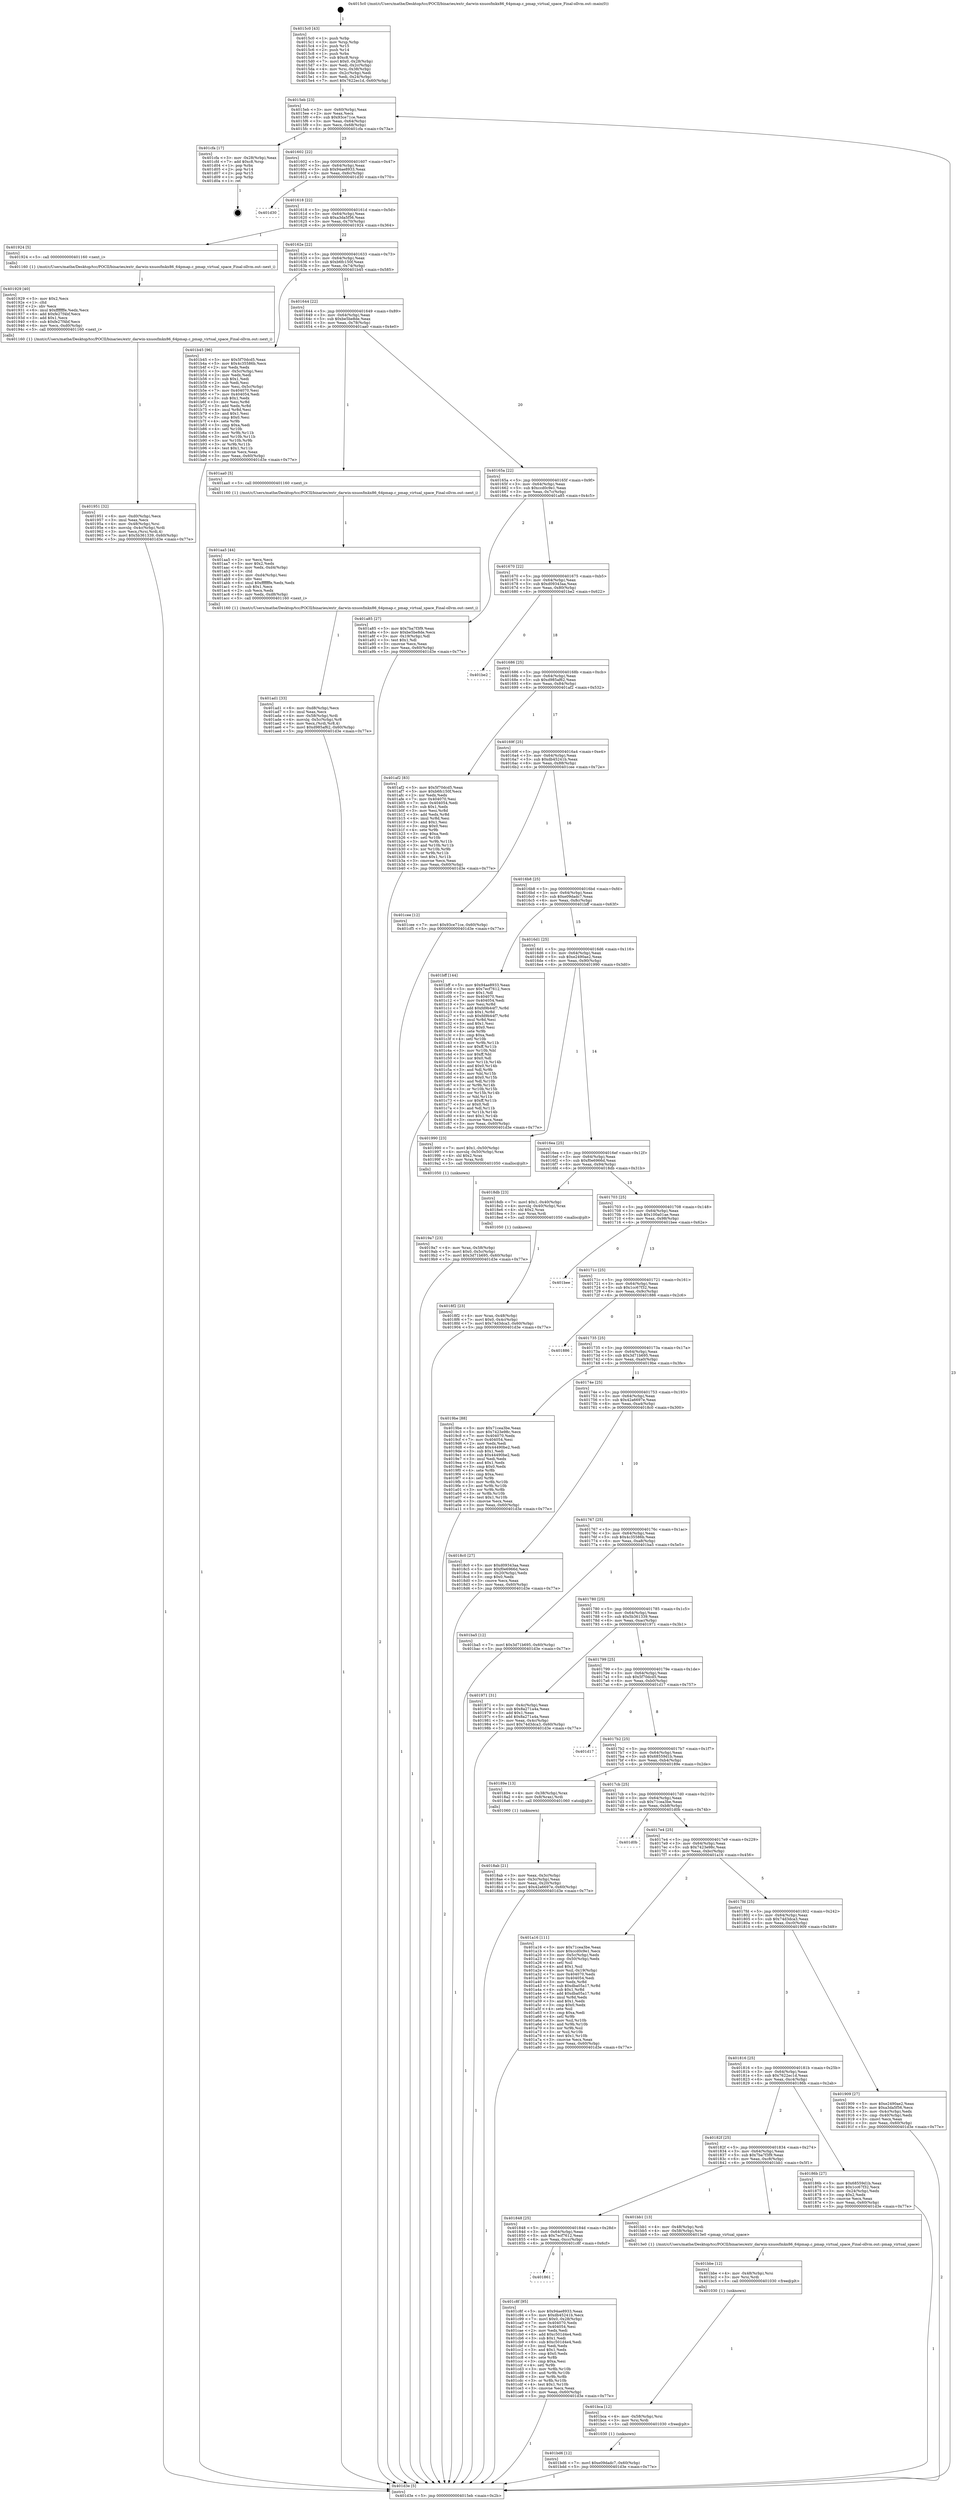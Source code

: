 digraph "0x4015c0" {
  label = "0x4015c0 (/mnt/c/Users/mathe/Desktop/tcc/POCII/binaries/extr_darwin-xnuosfmkx86_64pmap.c_pmap_virtual_space_Final-ollvm.out::main(0))"
  labelloc = "t"
  node[shape=record]

  Entry [label="",width=0.3,height=0.3,shape=circle,fillcolor=black,style=filled]
  "0x4015eb" [label="{
     0x4015eb [23]\l
     | [instrs]\l
     &nbsp;&nbsp;0x4015eb \<+3\>: mov -0x60(%rbp),%eax\l
     &nbsp;&nbsp;0x4015ee \<+2\>: mov %eax,%ecx\l
     &nbsp;&nbsp;0x4015f0 \<+6\>: sub $0x93ce71ce,%ecx\l
     &nbsp;&nbsp;0x4015f6 \<+3\>: mov %eax,-0x64(%rbp)\l
     &nbsp;&nbsp;0x4015f9 \<+3\>: mov %ecx,-0x68(%rbp)\l
     &nbsp;&nbsp;0x4015fc \<+6\>: je 0000000000401cfa \<main+0x73a\>\l
  }"]
  "0x401cfa" [label="{
     0x401cfa [17]\l
     | [instrs]\l
     &nbsp;&nbsp;0x401cfa \<+3\>: mov -0x28(%rbp),%eax\l
     &nbsp;&nbsp;0x401cfd \<+7\>: add $0xc8,%rsp\l
     &nbsp;&nbsp;0x401d04 \<+1\>: pop %rbx\l
     &nbsp;&nbsp;0x401d05 \<+2\>: pop %r14\l
     &nbsp;&nbsp;0x401d07 \<+2\>: pop %r15\l
     &nbsp;&nbsp;0x401d09 \<+1\>: pop %rbp\l
     &nbsp;&nbsp;0x401d0a \<+1\>: ret\l
  }"]
  "0x401602" [label="{
     0x401602 [22]\l
     | [instrs]\l
     &nbsp;&nbsp;0x401602 \<+5\>: jmp 0000000000401607 \<main+0x47\>\l
     &nbsp;&nbsp;0x401607 \<+3\>: mov -0x64(%rbp),%eax\l
     &nbsp;&nbsp;0x40160a \<+5\>: sub $0x94ae8933,%eax\l
     &nbsp;&nbsp;0x40160f \<+3\>: mov %eax,-0x6c(%rbp)\l
     &nbsp;&nbsp;0x401612 \<+6\>: je 0000000000401d30 \<main+0x770\>\l
  }"]
  Exit [label="",width=0.3,height=0.3,shape=circle,fillcolor=black,style=filled,peripheries=2]
  "0x401d30" [label="{
     0x401d30\l
  }", style=dashed]
  "0x401618" [label="{
     0x401618 [22]\l
     | [instrs]\l
     &nbsp;&nbsp;0x401618 \<+5\>: jmp 000000000040161d \<main+0x5d\>\l
     &nbsp;&nbsp;0x40161d \<+3\>: mov -0x64(%rbp),%eax\l
     &nbsp;&nbsp;0x401620 \<+5\>: sub $0xa3da5f56,%eax\l
     &nbsp;&nbsp;0x401625 \<+3\>: mov %eax,-0x70(%rbp)\l
     &nbsp;&nbsp;0x401628 \<+6\>: je 0000000000401924 \<main+0x364\>\l
  }"]
  "0x401861" [label="{
     0x401861\l
  }", style=dashed]
  "0x401924" [label="{
     0x401924 [5]\l
     | [instrs]\l
     &nbsp;&nbsp;0x401924 \<+5\>: call 0000000000401160 \<next_i\>\l
     | [calls]\l
     &nbsp;&nbsp;0x401160 \{1\} (/mnt/c/Users/mathe/Desktop/tcc/POCII/binaries/extr_darwin-xnuosfmkx86_64pmap.c_pmap_virtual_space_Final-ollvm.out::next_i)\l
  }"]
  "0x40162e" [label="{
     0x40162e [22]\l
     | [instrs]\l
     &nbsp;&nbsp;0x40162e \<+5\>: jmp 0000000000401633 \<main+0x73\>\l
     &nbsp;&nbsp;0x401633 \<+3\>: mov -0x64(%rbp),%eax\l
     &nbsp;&nbsp;0x401636 \<+5\>: sub $0xb6fc150f,%eax\l
     &nbsp;&nbsp;0x40163b \<+3\>: mov %eax,-0x74(%rbp)\l
     &nbsp;&nbsp;0x40163e \<+6\>: je 0000000000401b45 \<main+0x585\>\l
  }"]
  "0x401c8f" [label="{
     0x401c8f [95]\l
     | [instrs]\l
     &nbsp;&nbsp;0x401c8f \<+5\>: mov $0x94ae8933,%eax\l
     &nbsp;&nbsp;0x401c94 \<+5\>: mov $0xdb45241b,%ecx\l
     &nbsp;&nbsp;0x401c99 \<+7\>: movl $0x0,-0x28(%rbp)\l
     &nbsp;&nbsp;0x401ca0 \<+7\>: mov 0x404070,%edx\l
     &nbsp;&nbsp;0x401ca7 \<+7\>: mov 0x404054,%esi\l
     &nbsp;&nbsp;0x401cae \<+2\>: mov %edx,%edi\l
     &nbsp;&nbsp;0x401cb0 \<+6\>: add $0xc501d4e4,%edi\l
     &nbsp;&nbsp;0x401cb6 \<+3\>: sub $0x1,%edi\l
     &nbsp;&nbsp;0x401cb9 \<+6\>: sub $0xc501d4e4,%edi\l
     &nbsp;&nbsp;0x401cbf \<+3\>: imul %edi,%edx\l
     &nbsp;&nbsp;0x401cc2 \<+3\>: and $0x1,%edx\l
     &nbsp;&nbsp;0x401cc5 \<+3\>: cmp $0x0,%edx\l
     &nbsp;&nbsp;0x401cc8 \<+4\>: sete %r8b\l
     &nbsp;&nbsp;0x401ccc \<+3\>: cmp $0xa,%esi\l
     &nbsp;&nbsp;0x401ccf \<+4\>: setl %r9b\l
     &nbsp;&nbsp;0x401cd3 \<+3\>: mov %r8b,%r10b\l
     &nbsp;&nbsp;0x401cd6 \<+3\>: and %r9b,%r10b\l
     &nbsp;&nbsp;0x401cd9 \<+3\>: xor %r9b,%r8b\l
     &nbsp;&nbsp;0x401cdc \<+3\>: or %r8b,%r10b\l
     &nbsp;&nbsp;0x401cdf \<+4\>: test $0x1,%r10b\l
     &nbsp;&nbsp;0x401ce3 \<+3\>: cmovne %ecx,%eax\l
     &nbsp;&nbsp;0x401ce6 \<+3\>: mov %eax,-0x60(%rbp)\l
     &nbsp;&nbsp;0x401ce9 \<+5\>: jmp 0000000000401d3e \<main+0x77e\>\l
  }"]
  "0x401b45" [label="{
     0x401b45 [96]\l
     | [instrs]\l
     &nbsp;&nbsp;0x401b45 \<+5\>: mov $0x5f70dcd5,%eax\l
     &nbsp;&nbsp;0x401b4a \<+5\>: mov $0x4c35586b,%ecx\l
     &nbsp;&nbsp;0x401b4f \<+2\>: xor %edx,%edx\l
     &nbsp;&nbsp;0x401b51 \<+3\>: mov -0x5c(%rbp),%esi\l
     &nbsp;&nbsp;0x401b54 \<+2\>: mov %edx,%edi\l
     &nbsp;&nbsp;0x401b56 \<+3\>: sub $0x1,%edi\l
     &nbsp;&nbsp;0x401b59 \<+2\>: sub %edi,%esi\l
     &nbsp;&nbsp;0x401b5b \<+3\>: mov %esi,-0x5c(%rbp)\l
     &nbsp;&nbsp;0x401b5e \<+7\>: mov 0x404070,%esi\l
     &nbsp;&nbsp;0x401b65 \<+7\>: mov 0x404054,%edi\l
     &nbsp;&nbsp;0x401b6c \<+3\>: sub $0x1,%edx\l
     &nbsp;&nbsp;0x401b6f \<+3\>: mov %esi,%r8d\l
     &nbsp;&nbsp;0x401b72 \<+3\>: add %edx,%r8d\l
     &nbsp;&nbsp;0x401b75 \<+4\>: imul %r8d,%esi\l
     &nbsp;&nbsp;0x401b79 \<+3\>: and $0x1,%esi\l
     &nbsp;&nbsp;0x401b7c \<+3\>: cmp $0x0,%esi\l
     &nbsp;&nbsp;0x401b7f \<+4\>: sete %r9b\l
     &nbsp;&nbsp;0x401b83 \<+3\>: cmp $0xa,%edi\l
     &nbsp;&nbsp;0x401b86 \<+4\>: setl %r10b\l
     &nbsp;&nbsp;0x401b8a \<+3\>: mov %r9b,%r11b\l
     &nbsp;&nbsp;0x401b8d \<+3\>: and %r10b,%r11b\l
     &nbsp;&nbsp;0x401b90 \<+3\>: xor %r10b,%r9b\l
     &nbsp;&nbsp;0x401b93 \<+3\>: or %r9b,%r11b\l
     &nbsp;&nbsp;0x401b96 \<+4\>: test $0x1,%r11b\l
     &nbsp;&nbsp;0x401b9a \<+3\>: cmovne %ecx,%eax\l
     &nbsp;&nbsp;0x401b9d \<+3\>: mov %eax,-0x60(%rbp)\l
     &nbsp;&nbsp;0x401ba0 \<+5\>: jmp 0000000000401d3e \<main+0x77e\>\l
  }"]
  "0x401644" [label="{
     0x401644 [22]\l
     | [instrs]\l
     &nbsp;&nbsp;0x401644 \<+5\>: jmp 0000000000401649 \<main+0x89\>\l
     &nbsp;&nbsp;0x401649 \<+3\>: mov -0x64(%rbp),%eax\l
     &nbsp;&nbsp;0x40164c \<+5\>: sub $0xbe5be8de,%eax\l
     &nbsp;&nbsp;0x401651 \<+3\>: mov %eax,-0x78(%rbp)\l
     &nbsp;&nbsp;0x401654 \<+6\>: je 0000000000401aa0 \<main+0x4e0\>\l
  }"]
  "0x401bd6" [label="{
     0x401bd6 [12]\l
     | [instrs]\l
     &nbsp;&nbsp;0x401bd6 \<+7\>: movl $0xe09dadc7,-0x60(%rbp)\l
     &nbsp;&nbsp;0x401bdd \<+5\>: jmp 0000000000401d3e \<main+0x77e\>\l
  }"]
  "0x401aa0" [label="{
     0x401aa0 [5]\l
     | [instrs]\l
     &nbsp;&nbsp;0x401aa0 \<+5\>: call 0000000000401160 \<next_i\>\l
     | [calls]\l
     &nbsp;&nbsp;0x401160 \{1\} (/mnt/c/Users/mathe/Desktop/tcc/POCII/binaries/extr_darwin-xnuosfmkx86_64pmap.c_pmap_virtual_space_Final-ollvm.out::next_i)\l
  }"]
  "0x40165a" [label="{
     0x40165a [22]\l
     | [instrs]\l
     &nbsp;&nbsp;0x40165a \<+5\>: jmp 000000000040165f \<main+0x9f\>\l
     &nbsp;&nbsp;0x40165f \<+3\>: mov -0x64(%rbp),%eax\l
     &nbsp;&nbsp;0x401662 \<+5\>: sub $0xccd0c9e1,%eax\l
     &nbsp;&nbsp;0x401667 \<+3\>: mov %eax,-0x7c(%rbp)\l
     &nbsp;&nbsp;0x40166a \<+6\>: je 0000000000401a85 \<main+0x4c5\>\l
  }"]
  "0x401bca" [label="{
     0x401bca [12]\l
     | [instrs]\l
     &nbsp;&nbsp;0x401bca \<+4\>: mov -0x58(%rbp),%rsi\l
     &nbsp;&nbsp;0x401bce \<+3\>: mov %rsi,%rdi\l
     &nbsp;&nbsp;0x401bd1 \<+5\>: call 0000000000401030 \<free@plt\>\l
     | [calls]\l
     &nbsp;&nbsp;0x401030 \{1\} (unknown)\l
  }"]
  "0x401a85" [label="{
     0x401a85 [27]\l
     | [instrs]\l
     &nbsp;&nbsp;0x401a85 \<+5\>: mov $0x7ba7f3f9,%eax\l
     &nbsp;&nbsp;0x401a8a \<+5\>: mov $0xbe5be8de,%ecx\l
     &nbsp;&nbsp;0x401a8f \<+3\>: mov -0x19(%rbp),%dl\l
     &nbsp;&nbsp;0x401a92 \<+3\>: test $0x1,%dl\l
     &nbsp;&nbsp;0x401a95 \<+3\>: cmovne %ecx,%eax\l
     &nbsp;&nbsp;0x401a98 \<+3\>: mov %eax,-0x60(%rbp)\l
     &nbsp;&nbsp;0x401a9b \<+5\>: jmp 0000000000401d3e \<main+0x77e\>\l
  }"]
  "0x401670" [label="{
     0x401670 [22]\l
     | [instrs]\l
     &nbsp;&nbsp;0x401670 \<+5\>: jmp 0000000000401675 \<main+0xb5\>\l
     &nbsp;&nbsp;0x401675 \<+3\>: mov -0x64(%rbp),%eax\l
     &nbsp;&nbsp;0x401678 \<+5\>: sub $0xd09343aa,%eax\l
     &nbsp;&nbsp;0x40167d \<+3\>: mov %eax,-0x80(%rbp)\l
     &nbsp;&nbsp;0x401680 \<+6\>: je 0000000000401be2 \<main+0x622\>\l
  }"]
  "0x401bbe" [label="{
     0x401bbe [12]\l
     | [instrs]\l
     &nbsp;&nbsp;0x401bbe \<+4\>: mov -0x48(%rbp),%rsi\l
     &nbsp;&nbsp;0x401bc2 \<+3\>: mov %rsi,%rdi\l
     &nbsp;&nbsp;0x401bc5 \<+5\>: call 0000000000401030 \<free@plt\>\l
     | [calls]\l
     &nbsp;&nbsp;0x401030 \{1\} (unknown)\l
  }"]
  "0x401be2" [label="{
     0x401be2\l
  }", style=dashed]
  "0x401686" [label="{
     0x401686 [25]\l
     | [instrs]\l
     &nbsp;&nbsp;0x401686 \<+5\>: jmp 000000000040168b \<main+0xcb\>\l
     &nbsp;&nbsp;0x40168b \<+3\>: mov -0x64(%rbp),%eax\l
     &nbsp;&nbsp;0x40168e \<+5\>: sub $0xd985af62,%eax\l
     &nbsp;&nbsp;0x401693 \<+6\>: mov %eax,-0x84(%rbp)\l
     &nbsp;&nbsp;0x401699 \<+6\>: je 0000000000401af2 \<main+0x532\>\l
  }"]
  "0x401848" [label="{
     0x401848 [25]\l
     | [instrs]\l
     &nbsp;&nbsp;0x401848 \<+5\>: jmp 000000000040184d \<main+0x28d\>\l
     &nbsp;&nbsp;0x40184d \<+3\>: mov -0x64(%rbp),%eax\l
     &nbsp;&nbsp;0x401850 \<+5\>: sub $0x7ecf7612,%eax\l
     &nbsp;&nbsp;0x401855 \<+6\>: mov %eax,-0xcc(%rbp)\l
     &nbsp;&nbsp;0x40185b \<+6\>: je 0000000000401c8f \<main+0x6cf\>\l
  }"]
  "0x401af2" [label="{
     0x401af2 [83]\l
     | [instrs]\l
     &nbsp;&nbsp;0x401af2 \<+5\>: mov $0x5f70dcd5,%eax\l
     &nbsp;&nbsp;0x401af7 \<+5\>: mov $0xb6fc150f,%ecx\l
     &nbsp;&nbsp;0x401afc \<+2\>: xor %edx,%edx\l
     &nbsp;&nbsp;0x401afe \<+7\>: mov 0x404070,%esi\l
     &nbsp;&nbsp;0x401b05 \<+7\>: mov 0x404054,%edi\l
     &nbsp;&nbsp;0x401b0c \<+3\>: sub $0x1,%edx\l
     &nbsp;&nbsp;0x401b0f \<+3\>: mov %esi,%r8d\l
     &nbsp;&nbsp;0x401b12 \<+3\>: add %edx,%r8d\l
     &nbsp;&nbsp;0x401b15 \<+4\>: imul %r8d,%esi\l
     &nbsp;&nbsp;0x401b19 \<+3\>: and $0x1,%esi\l
     &nbsp;&nbsp;0x401b1c \<+3\>: cmp $0x0,%esi\l
     &nbsp;&nbsp;0x401b1f \<+4\>: sete %r9b\l
     &nbsp;&nbsp;0x401b23 \<+3\>: cmp $0xa,%edi\l
     &nbsp;&nbsp;0x401b26 \<+4\>: setl %r10b\l
     &nbsp;&nbsp;0x401b2a \<+3\>: mov %r9b,%r11b\l
     &nbsp;&nbsp;0x401b2d \<+3\>: and %r10b,%r11b\l
     &nbsp;&nbsp;0x401b30 \<+3\>: xor %r10b,%r9b\l
     &nbsp;&nbsp;0x401b33 \<+3\>: or %r9b,%r11b\l
     &nbsp;&nbsp;0x401b36 \<+4\>: test $0x1,%r11b\l
     &nbsp;&nbsp;0x401b3a \<+3\>: cmovne %ecx,%eax\l
     &nbsp;&nbsp;0x401b3d \<+3\>: mov %eax,-0x60(%rbp)\l
     &nbsp;&nbsp;0x401b40 \<+5\>: jmp 0000000000401d3e \<main+0x77e\>\l
  }"]
  "0x40169f" [label="{
     0x40169f [25]\l
     | [instrs]\l
     &nbsp;&nbsp;0x40169f \<+5\>: jmp 00000000004016a4 \<main+0xe4\>\l
     &nbsp;&nbsp;0x4016a4 \<+3\>: mov -0x64(%rbp),%eax\l
     &nbsp;&nbsp;0x4016a7 \<+5\>: sub $0xdb45241b,%eax\l
     &nbsp;&nbsp;0x4016ac \<+6\>: mov %eax,-0x88(%rbp)\l
     &nbsp;&nbsp;0x4016b2 \<+6\>: je 0000000000401cee \<main+0x72e\>\l
  }"]
  "0x401bb1" [label="{
     0x401bb1 [13]\l
     | [instrs]\l
     &nbsp;&nbsp;0x401bb1 \<+4\>: mov -0x48(%rbp),%rdi\l
     &nbsp;&nbsp;0x401bb5 \<+4\>: mov -0x58(%rbp),%rsi\l
     &nbsp;&nbsp;0x401bb9 \<+5\>: call 00000000004013e0 \<pmap_virtual_space\>\l
     | [calls]\l
     &nbsp;&nbsp;0x4013e0 \{1\} (/mnt/c/Users/mathe/Desktop/tcc/POCII/binaries/extr_darwin-xnuosfmkx86_64pmap.c_pmap_virtual_space_Final-ollvm.out::pmap_virtual_space)\l
  }"]
  "0x401cee" [label="{
     0x401cee [12]\l
     | [instrs]\l
     &nbsp;&nbsp;0x401cee \<+7\>: movl $0x93ce71ce,-0x60(%rbp)\l
     &nbsp;&nbsp;0x401cf5 \<+5\>: jmp 0000000000401d3e \<main+0x77e\>\l
  }"]
  "0x4016b8" [label="{
     0x4016b8 [25]\l
     | [instrs]\l
     &nbsp;&nbsp;0x4016b8 \<+5\>: jmp 00000000004016bd \<main+0xfd\>\l
     &nbsp;&nbsp;0x4016bd \<+3\>: mov -0x64(%rbp),%eax\l
     &nbsp;&nbsp;0x4016c0 \<+5\>: sub $0xe09dadc7,%eax\l
     &nbsp;&nbsp;0x4016c5 \<+6\>: mov %eax,-0x8c(%rbp)\l
     &nbsp;&nbsp;0x4016cb \<+6\>: je 0000000000401bff \<main+0x63f\>\l
  }"]
  "0x401ad1" [label="{
     0x401ad1 [33]\l
     | [instrs]\l
     &nbsp;&nbsp;0x401ad1 \<+6\>: mov -0xd8(%rbp),%ecx\l
     &nbsp;&nbsp;0x401ad7 \<+3\>: imul %eax,%ecx\l
     &nbsp;&nbsp;0x401ada \<+4\>: mov -0x58(%rbp),%rdi\l
     &nbsp;&nbsp;0x401ade \<+4\>: movslq -0x5c(%rbp),%r8\l
     &nbsp;&nbsp;0x401ae2 \<+4\>: mov %ecx,(%rdi,%r8,4)\l
     &nbsp;&nbsp;0x401ae6 \<+7\>: movl $0xd985af62,-0x60(%rbp)\l
     &nbsp;&nbsp;0x401aed \<+5\>: jmp 0000000000401d3e \<main+0x77e\>\l
  }"]
  "0x401bff" [label="{
     0x401bff [144]\l
     | [instrs]\l
     &nbsp;&nbsp;0x401bff \<+5\>: mov $0x94ae8933,%eax\l
     &nbsp;&nbsp;0x401c04 \<+5\>: mov $0x7ecf7612,%ecx\l
     &nbsp;&nbsp;0x401c09 \<+2\>: mov $0x1,%dl\l
     &nbsp;&nbsp;0x401c0b \<+7\>: mov 0x404070,%esi\l
     &nbsp;&nbsp;0x401c12 \<+7\>: mov 0x404054,%edi\l
     &nbsp;&nbsp;0x401c19 \<+3\>: mov %esi,%r8d\l
     &nbsp;&nbsp;0x401c1c \<+7\>: add $0xfd9b44f7,%r8d\l
     &nbsp;&nbsp;0x401c23 \<+4\>: sub $0x1,%r8d\l
     &nbsp;&nbsp;0x401c27 \<+7\>: sub $0xfd9b44f7,%r8d\l
     &nbsp;&nbsp;0x401c2e \<+4\>: imul %r8d,%esi\l
     &nbsp;&nbsp;0x401c32 \<+3\>: and $0x1,%esi\l
     &nbsp;&nbsp;0x401c35 \<+3\>: cmp $0x0,%esi\l
     &nbsp;&nbsp;0x401c38 \<+4\>: sete %r9b\l
     &nbsp;&nbsp;0x401c3c \<+3\>: cmp $0xa,%edi\l
     &nbsp;&nbsp;0x401c3f \<+4\>: setl %r10b\l
     &nbsp;&nbsp;0x401c43 \<+3\>: mov %r9b,%r11b\l
     &nbsp;&nbsp;0x401c46 \<+4\>: xor $0xff,%r11b\l
     &nbsp;&nbsp;0x401c4a \<+3\>: mov %r10b,%bl\l
     &nbsp;&nbsp;0x401c4d \<+3\>: xor $0xff,%bl\l
     &nbsp;&nbsp;0x401c50 \<+3\>: xor $0x0,%dl\l
     &nbsp;&nbsp;0x401c53 \<+3\>: mov %r11b,%r14b\l
     &nbsp;&nbsp;0x401c56 \<+4\>: and $0x0,%r14b\l
     &nbsp;&nbsp;0x401c5a \<+3\>: and %dl,%r9b\l
     &nbsp;&nbsp;0x401c5d \<+3\>: mov %bl,%r15b\l
     &nbsp;&nbsp;0x401c60 \<+4\>: and $0x0,%r15b\l
     &nbsp;&nbsp;0x401c64 \<+3\>: and %dl,%r10b\l
     &nbsp;&nbsp;0x401c67 \<+3\>: or %r9b,%r14b\l
     &nbsp;&nbsp;0x401c6a \<+3\>: or %r10b,%r15b\l
     &nbsp;&nbsp;0x401c6d \<+3\>: xor %r15b,%r14b\l
     &nbsp;&nbsp;0x401c70 \<+3\>: or %bl,%r11b\l
     &nbsp;&nbsp;0x401c73 \<+4\>: xor $0xff,%r11b\l
     &nbsp;&nbsp;0x401c77 \<+3\>: or $0x0,%dl\l
     &nbsp;&nbsp;0x401c7a \<+3\>: and %dl,%r11b\l
     &nbsp;&nbsp;0x401c7d \<+3\>: or %r11b,%r14b\l
     &nbsp;&nbsp;0x401c80 \<+4\>: test $0x1,%r14b\l
     &nbsp;&nbsp;0x401c84 \<+3\>: cmovne %ecx,%eax\l
     &nbsp;&nbsp;0x401c87 \<+3\>: mov %eax,-0x60(%rbp)\l
     &nbsp;&nbsp;0x401c8a \<+5\>: jmp 0000000000401d3e \<main+0x77e\>\l
  }"]
  "0x4016d1" [label="{
     0x4016d1 [25]\l
     | [instrs]\l
     &nbsp;&nbsp;0x4016d1 \<+5\>: jmp 00000000004016d6 \<main+0x116\>\l
     &nbsp;&nbsp;0x4016d6 \<+3\>: mov -0x64(%rbp),%eax\l
     &nbsp;&nbsp;0x4016d9 \<+5\>: sub $0xe2490ae2,%eax\l
     &nbsp;&nbsp;0x4016de \<+6\>: mov %eax,-0x90(%rbp)\l
     &nbsp;&nbsp;0x4016e4 \<+6\>: je 0000000000401990 \<main+0x3d0\>\l
  }"]
  "0x401aa5" [label="{
     0x401aa5 [44]\l
     | [instrs]\l
     &nbsp;&nbsp;0x401aa5 \<+2\>: xor %ecx,%ecx\l
     &nbsp;&nbsp;0x401aa7 \<+5\>: mov $0x2,%edx\l
     &nbsp;&nbsp;0x401aac \<+6\>: mov %edx,-0xd4(%rbp)\l
     &nbsp;&nbsp;0x401ab2 \<+1\>: cltd\l
     &nbsp;&nbsp;0x401ab3 \<+6\>: mov -0xd4(%rbp),%esi\l
     &nbsp;&nbsp;0x401ab9 \<+2\>: idiv %esi\l
     &nbsp;&nbsp;0x401abb \<+6\>: imul $0xfffffffe,%edx,%edx\l
     &nbsp;&nbsp;0x401ac1 \<+3\>: sub $0x1,%ecx\l
     &nbsp;&nbsp;0x401ac4 \<+2\>: sub %ecx,%edx\l
     &nbsp;&nbsp;0x401ac6 \<+6\>: mov %edx,-0xd8(%rbp)\l
     &nbsp;&nbsp;0x401acc \<+5\>: call 0000000000401160 \<next_i\>\l
     | [calls]\l
     &nbsp;&nbsp;0x401160 \{1\} (/mnt/c/Users/mathe/Desktop/tcc/POCII/binaries/extr_darwin-xnuosfmkx86_64pmap.c_pmap_virtual_space_Final-ollvm.out::next_i)\l
  }"]
  "0x401990" [label="{
     0x401990 [23]\l
     | [instrs]\l
     &nbsp;&nbsp;0x401990 \<+7\>: movl $0x1,-0x50(%rbp)\l
     &nbsp;&nbsp;0x401997 \<+4\>: movslq -0x50(%rbp),%rax\l
     &nbsp;&nbsp;0x40199b \<+4\>: shl $0x2,%rax\l
     &nbsp;&nbsp;0x40199f \<+3\>: mov %rax,%rdi\l
     &nbsp;&nbsp;0x4019a2 \<+5\>: call 0000000000401050 \<malloc@plt\>\l
     | [calls]\l
     &nbsp;&nbsp;0x401050 \{1\} (unknown)\l
  }"]
  "0x4016ea" [label="{
     0x4016ea [25]\l
     | [instrs]\l
     &nbsp;&nbsp;0x4016ea \<+5\>: jmp 00000000004016ef \<main+0x12f\>\l
     &nbsp;&nbsp;0x4016ef \<+3\>: mov -0x64(%rbp),%eax\l
     &nbsp;&nbsp;0x4016f2 \<+5\>: sub $0xf0e6966d,%eax\l
     &nbsp;&nbsp;0x4016f7 \<+6\>: mov %eax,-0x94(%rbp)\l
     &nbsp;&nbsp;0x4016fd \<+6\>: je 00000000004018db \<main+0x31b\>\l
  }"]
  "0x4019a7" [label="{
     0x4019a7 [23]\l
     | [instrs]\l
     &nbsp;&nbsp;0x4019a7 \<+4\>: mov %rax,-0x58(%rbp)\l
     &nbsp;&nbsp;0x4019ab \<+7\>: movl $0x0,-0x5c(%rbp)\l
     &nbsp;&nbsp;0x4019b2 \<+7\>: movl $0x3d71b695,-0x60(%rbp)\l
     &nbsp;&nbsp;0x4019b9 \<+5\>: jmp 0000000000401d3e \<main+0x77e\>\l
  }"]
  "0x4018db" [label="{
     0x4018db [23]\l
     | [instrs]\l
     &nbsp;&nbsp;0x4018db \<+7\>: movl $0x1,-0x40(%rbp)\l
     &nbsp;&nbsp;0x4018e2 \<+4\>: movslq -0x40(%rbp),%rax\l
     &nbsp;&nbsp;0x4018e6 \<+4\>: shl $0x2,%rax\l
     &nbsp;&nbsp;0x4018ea \<+3\>: mov %rax,%rdi\l
     &nbsp;&nbsp;0x4018ed \<+5\>: call 0000000000401050 \<malloc@plt\>\l
     | [calls]\l
     &nbsp;&nbsp;0x401050 \{1\} (unknown)\l
  }"]
  "0x401703" [label="{
     0x401703 [25]\l
     | [instrs]\l
     &nbsp;&nbsp;0x401703 \<+5\>: jmp 0000000000401708 \<main+0x148\>\l
     &nbsp;&nbsp;0x401708 \<+3\>: mov -0x64(%rbp),%eax\l
     &nbsp;&nbsp;0x40170b \<+5\>: sub $0x100a01ae,%eax\l
     &nbsp;&nbsp;0x401710 \<+6\>: mov %eax,-0x98(%rbp)\l
     &nbsp;&nbsp;0x401716 \<+6\>: je 0000000000401bee \<main+0x62e\>\l
  }"]
  "0x401951" [label="{
     0x401951 [32]\l
     | [instrs]\l
     &nbsp;&nbsp;0x401951 \<+6\>: mov -0xd0(%rbp),%ecx\l
     &nbsp;&nbsp;0x401957 \<+3\>: imul %eax,%ecx\l
     &nbsp;&nbsp;0x40195a \<+4\>: mov -0x48(%rbp),%rsi\l
     &nbsp;&nbsp;0x40195e \<+4\>: movslq -0x4c(%rbp),%rdi\l
     &nbsp;&nbsp;0x401962 \<+3\>: mov %ecx,(%rsi,%rdi,4)\l
     &nbsp;&nbsp;0x401965 \<+7\>: movl $0x5b361339,-0x60(%rbp)\l
     &nbsp;&nbsp;0x40196c \<+5\>: jmp 0000000000401d3e \<main+0x77e\>\l
  }"]
  "0x401bee" [label="{
     0x401bee\l
  }", style=dashed]
  "0x40171c" [label="{
     0x40171c [25]\l
     | [instrs]\l
     &nbsp;&nbsp;0x40171c \<+5\>: jmp 0000000000401721 \<main+0x161\>\l
     &nbsp;&nbsp;0x401721 \<+3\>: mov -0x64(%rbp),%eax\l
     &nbsp;&nbsp;0x401724 \<+5\>: sub $0x1cc67f32,%eax\l
     &nbsp;&nbsp;0x401729 \<+6\>: mov %eax,-0x9c(%rbp)\l
     &nbsp;&nbsp;0x40172f \<+6\>: je 0000000000401886 \<main+0x2c6\>\l
  }"]
  "0x401929" [label="{
     0x401929 [40]\l
     | [instrs]\l
     &nbsp;&nbsp;0x401929 \<+5\>: mov $0x2,%ecx\l
     &nbsp;&nbsp;0x40192e \<+1\>: cltd\l
     &nbsp;&nbsp;0x40192f \<+2\>: idiv %ecx\l
     &nbsp;&nbsp;0x401931 \<+6\>: imul $0xfffffffe,%edx,%ecx\l
     &nbsp;&nbsp;0x401937 \<+6\>: add $0xfe27f4bf,%ecx\l
     &nbsp;&nbsp;0x40193d \<+3\>: add $0x1,%ecx\l
     &nbsp;&nbsp;0x401940 \<+6\>: sub $0xfe27f4bf,%ecx\l
     &nbsp;&nbsp;0x401946 \<+6\>: mov %ecx,-0xd0(%rbp)\l
     &nbsp;&nbsp;0x40194c \<+5\>: call 0000000000401160 \<next_i\>\l
     | [calls]\l
     &nbsp;&nbsp;0x401160 \{1\} (/mnt/c/Users/mathe/Desktop/tcc/POCII/binaries/extr_darwin-xnuosfmkx86_64pmap.c_pmap_virtual_space_Final-ollvm.out::next_i)\l
  }"]
  "0x401886" [label="{
     0x401886\l
  }", style=dashed]
  "0x401735" [label="{
     0x401735 [25]\l
     | [instrs]\l
     &nbsp;&nbsp;0x401735 \<+5\>: jmp 000000000040173a \<main+0x17a\>\l
     &nbsp;&nbsp;0x40173a \<+3\>: mov -0x64(%rbp),%eax\l
     &nbsp;&nbsp;0x40173d \<+5\>: sub $0x3d71b695,%eax\l
     &nbsp;&nbsp;0x401742 \<+6\>: mov %eax,-0xa0(%rbp)\l
     &nbsp;&nbsp;0x401748 \<+6\>: je 00000000004019be \<main+0x3fe\>\l
  }"]
  "0x4018f2" [label="{
     0x4018f2 [23]\l
     | [instrs]\l
     &nbsp;&nbsp;0x4018f2 \<+4\>: mov %rax,-0x48(%rbp)\l
     &nbsp;&nbsp;0x4018f6 \<+7\>: movl $0x0,-0x4c(%rbp)\l
     &nbsp;&nbsp;0x4018fd \<+7\>: movl $0x74d3dca3,-0x60(%rbp)\l
     &nbsp;&nbsp;0x401904 \<+5\>: jmp 0000000000401d3e \<main+0x77e\>\l
  }"]
  "0x4019be" [label="{
     0x4019be [88]\l
     | [instrs]\l
     &nbsp;&nbsp;0x4019be \<+5\>: mov $0x71cea3be,%eax\l
     &nbsp;&nbsp;0x4019c3 \<+5\>: mov $0x7423e98c,%ecx\l
     &nbsp;&nbsp;0x4019c8 \<+7\>: mov 0x404070,%edx\l
     &nbsp;&nbsp;0x4019cf \<+7\>: mov 0x404054,%esi\l
     &nbsp;&nbsp;0x4019d6 \<+2\>: mov %edx,%edi\l
     &nbsp;&nbsp;0x4019d8 \<+6\>: add $0x44490be2,%edi\l
     &nbsp;&nbsp;0x4019de \<+3\>: sub $0x1,%edi\l
     &nbsp;&nbsp;0x4019e1 \<+6\>: sub $0x44490be2,%edi\l
     &nbsp;&nbsp;0x4019e7 \<+3\>: imul %edi,%edx\l
     &nbsp;&nbsp;0x4019ea \<+3\>: and $0x1,%edx\l
     &nbsp;&nbsp;0x4019ed \<+3\>: cmp $0x0,%edx\l
     &nbsp;&nbsp;0x4019f0 \<+4\>: sete %r8b\l
     &nbsp;&nbsp;0x4019f4 \<+3\>: cmp $0xa,%esi\l
     &nbsp;&nbsp;0x4019f7 \<+4\>: setl %r9b\l
     &nbsp;&nbsp;0x4019fb \<+3\>: mov %r8b,%r10b\l
     &nbsp;&nbsp;0x4019fe \<+3\>: and %r9b,%r10b\l
     &nbsp;&nbsp;0x401a01 \<+3\>: xor %r9b,%r8b\l
     &nbsp;&nbsp;0x401a04 \<+3\>: or %r8b,%r10b\l
     &nbsp;&nbsp;0x401a07 \<+4\>: test $0x1,%r10b\l
     &nbsp;&nbsp;0x401a0b \<+3\>: cmovne %ecx,%eax\l
     &nbsp;&nbsp;0x401a0e \<+3\>: mov %eax,-0x60(%rbp)\l
     &nbsp;&nbsp;0x401a11 \<+5\>: jmp 0000000000401d3e \<main+0x77e\>\l
  }"]
  "0x40174e" [label="{
     0x40174e [25]\l
     | [instrs]\l
     &nbsp;&nbsp;0x40174e \<+5\>: jmp 0000000000401753 \<main+0x193\>\l
     &nbsp;&nbsp;0x401753 \<+3\>: mov -0x64(%rbp),%eax\l
     &nbsp;&nbsp;0x401756 \<+5\>: sub $0x42a6697e,%eax\l
     &nbsp;&nbsp;0x40175b \<+6\>: mov %eax,-0xa4(%rbp)\l
     &nbsp;&nbsp;0x401761 \<+6\>: je 00000000004018c0 \<main+0x300\>\l
  }"]
  "0x4018ab" [label="{
     0x4018ab [21]\l
     | [instrs]\l
     &nbsp;&nbsp;0x4018ab \<+3\>: mov %eax,-0x3c(%rbp)\l
     &nbsp;&nbsp;0x4018ae \<+3\>: mov -0x3c(%rbp),%eax\l
     &nbsp;&nbsp;0x4018b1 \<+3\>: mov %eax,-0x20(%rbp)\l
     &nbsp;&nbsp;0x4018b4 \<+7\>: movl $0x42a6697e,-0x60(%rbp)\l
     &nbsp;&nbsp;0x4018bb \<+5\>: jmp 0000000000401d3e \<main+0x77e\>\l
  }"]
  "0x4018c0" [label="{
     0x4018c0 [27]\l
     | [instrs]\l
     &nbsp;&nbsp;0x4018c0 \<+5\>: mov $0xd09343aa,%eax\l
     &nbsp;&nbsp;0x4018c5 \<+5\>: mov $0xf0e6966d,%ecx\l
     &nbsp;&nbsp;0x4018ca \<+3\>: mov -0x20(%rbp),%edx\l
     &nbsp;&nbsp;0x4018cd \<+3\>: cmp $0x0,%edx\l
     &nbsp;&nbsp;0x4018d0 \<+3\>: cmove %ecx,%eax\l
     &nbsp;&nbsp;0x4018d3 \<+3\>: mov %eax,-0x60(%rbp)\l
     &nbsp;&nbsp;0x4018d6 \<+5\>: jmp 0000000000401d3e \<main+0x77e\>\l
  }"]
  "0x401767" [label="{
     0x401767 [25]\l
     | [instrs]\l
     &nbsp;&nbsp;0x401767 \<+5\>: jmp 000000000040176c \<main+0x1ac\>\l
     &nbsp;&nbsp;0x40176c \<+3\>: mov -0x64(%rbp),%eax\l
     &nbsp;&nbsp;0x40176f \<+5\>: sub $0x4c35586b,%eax\l
     &nbsp;&nbsp;0x401774 \<+6\>: mov %eax,-0xa8(%rbp)\l
     &nbsp;&nbsp;0x40177a \<+6\>: je 0000000000401ba5 \<main+0x5e5\>\l
  }"]
  "0x4015c0" [label="{
     0x4015c0 [43]\l
     | [instrs]\l
     &nbsp;&nbsp;0x4015c0 \<+1\>: push %rbp\l
     &nbsp;&nbsp;0x4015c1 \<+3\>: mov %rsp,%rbp\l
     &nbsp;&nbsp;0x4015c4 \<+2\>: push %r15\l
     &nbsp;&nbsp;0x4015c6 \<+2\>: push %r14\l
     &nbsp;&nbsp;0x4015c8 \<+1\>: push %rbx\l
     &nbsp;&nbsp;0x4015c9 \<+7\>: sub $0xc8,%rsp\l
     &nbsp;&nbsp;0x4015d0 \<+7\>: movl $0x0,-0x28(%rbp)\l
     &nbsp;&nbsp;0x4015d7 \<+3\>: mov %edi,-0x2c(%rbp)\l
     &nbsp;&nbsp;0x4015da \<+4\>: mov %rsi,-0x38(%rbp)\l
     &nbsp;&nbsp;0x4015de \<+3\>: mov -0x2c(%rbp),%edi\l
     &nbsp;&nbsp;0x4015e1 \<+3\>: mov %edi,-0x24(%rbp)\l
     &nbsp;&nbsp;0x4015e4 \<+7\>: movl $0x7622ec1d,-0x60(%rbp)\l
  }"]
  "0x401ba5" [label="{
     0x401ba5 [12]\l
     | [instrs]\l
     &nbsp;&nbsp;0x401ba5 \<+7\>: movl $0x3d71b695,-0x60(%rbp)\l
     &nbsp;&nbsp;0x401bac \<+5\>: jmp 0000000000401d3e \<main+0x77e\>\l
  }"]
  "0x401780" [label="{
     0x401780 [25]\l
     | [instrs]\l
     &nbsp;&nbsp;0x401780 \<+5\>: jmp 0000000000401785 \<main+0x1c5\>\l
     &nbsp;&nbsp;0x401785 \<+3\>: mov -0x64(%rbp),%eax\l
     &nbsp;&nbsp;0x401788 \<+5\>: sub $0x5b361339,%eax\l
     &nbsp;&nbsp;0x40178d \<+6\>: mov %eax,-0xac(%rbp)\l
     &nbsp;&nbsp;0x401793 \<+6\>: je 0000000000401971 \<main+0x3b1\>\l
  }"]
  "0x401d3e" [label="{
     0x401d3e [5]\l
     | [instrs]\l
     &nbsp;&nbsp;0x401d3e \<+5\>: jmp 00000000004015eb \<main+0x2b\>\l
  }"]
  "0x401971" [label="{
     0x401971 [31]\l
     | [instrs]\l
     &nbsp;&nbsp;0x401971 \<+3\>: mov -0x4c(%rbp),%eax\l
     &nbsp;&nbsp;0x401974 \<+5\>: sub $0x8a271a4a,%eax\l
     &nbsp;&nbsp;0x401979 \<+3\>: add $0x1,%eax\l
     &nbsp;&nbsp;0x40197c \<+5\>: add $0x8a271a4a,%eax\l
     &nbsp;&nbsp;0x401981 \<+3\>: mov %eax,-0x4c(%rbp)\l
     &nbsp;&nbsp;0x401984 \<+7\>: movl $0x74d3dca3,-0x60(%rbp)\l
     &nbsp;&nbsp;0x40198b \<+5\>: jmp 0000000000401d3e \<main+0x77e\>\l
  }"]
  "0x401799" [label="{
     0x401799 [25]\l
     | [instrs]\l
     &nbsp;&nbsp;0x401799 \<+5\>: jmp 000000000040179e \<main+0x1de\>\l
     &nbsp;&nbsp;0x40179e \<+3\>: mov -0x64(%rbp),%eax\l
     &nbsp;&nbsp;0x4017a1 \<+5\>: sub $0x5f70dcd5,%eax\l
     &nbsp;&nbsp;0x4017a6 \<+6\>: mov %eax,-0xb0(%rbp)\l
     &nbsp;&nbsp;0x4017ac \<+6\>: je 0000000000401d17 \<main+0x757\>\l
  }"]
  "0x40182f" [label="{
     0x40182f [25]\l
     | [instrs]\l
     &nbsp;&nbsp;0x40182f \<+5\>: jmp 0000000000401834 \<main+0x274\>\l
     &nbsp;&nbsp;0x401834 \<+3\>: mov -0x64(%rbp),%eax\l
     &nbsp;&nbsp;0x401837 \<+5\>: sub $0x7ba7f3f9,%eax\l
     &nbsp;&nbsp;0x40183c \<+6\>: mov %eax,-0xc8(%rbp)\l
     &nbsp;&nbsp;0x401842 \<+6\>: je 0000000000401bb1 \<main+0x5f1\>\l
  }"]
  "0x401d17" [label="{
     0x401d17\l
  }", style=dashed]
  "0x4017b2" [label="{
     0x4017b2 [25]\l
     | [instrs]\l
     &nbsp;&nbsp;0x4017b2 \<+5\>: jmp 00000000004017b7 \<main+0x1f7\>\l
     &nbsp;&nbsp;0x4017b7 \<+3\>: mov -0x64(%rbp),%eax\l
     &nbsp;&nbsp;0x4017ba \<+5\>: sub $0x68559d1b,%eax\l
     &nbsp;&nbsp;0x4017bf \<+6\>: mov %eax,-0xb4(%rbp)\l
     &nbsp;&nbsp;0x4017c5 \<+6\>: je 000000000040189e \<main+0x2de\>\l
  }"]
  "0x40186b" [label="{
     0x40186b [27]\l
     | [instrs]\l
     &nbsp;&nbsp;0x40186b \<+5\>: mov $0x68559d1b,%eax\l
     &nbsp;&nbsp;0x401870 \<+5\>: mov $0x1cc67f32,%ecx\l
     &nbsp;&nbsp;0x401875 \<+3\>: mov -0x24(%rbp),%edx\l
     &nbsp;&nbsp;0x401878 \<+3\>: cmp $0x2,%edx\l
     &nbsp;&nbsp;0x40187b \<+3\>: cmovne %ecx,%eax\l
     &nbsp;&nbsp;0x40187e \<+3\>: mov %eax,-0x60(%rbp)\l
     &nbsp;&nbsp;0x401881 \<+5\>: jmp 0000000000401d3e \<main+0x77e\>\l
  }"]
  "0x40189e" [label="{
     0x40189e [13]\l
     | [instrs]\l
     &nbsp;&nbsp;0x40189e \<+4\>: mov -0x38(%rbp),%rax\l
     &nbsp;&nbsp;0x4018a2 \<+4\>: mov 0x8(%rax),%rdi\l
     &nbsp;&nbsp;0x4018a6 \<+5\>: call 0000000000401060 \<atoi@plt\>\l
     | [calls]\l
     &nbsp;&nbsp;0x401060 \{1\} (unknown)\l
  }"]
  "0x4017cb" [label="{
     0x4017cb [25]\l
     | [instrs]\l
     &nbsp;&nbsp;0x4017cb \<+5\>: jmp 00000000004017d0 \<main+0x210\>\l
     &nbsp;&nbsp;0x4017d0 \<+3\>: mov -0x64(%rbp),%eax\l
     &nbsp;&nbsp;0x4017d3 \<+5\>: sub $0x71cea3be,%eax\l
     &nbsp;&nbsp;0x4017d8 \<+6\>: mov %eax,-0xb8(%rbp)\l
     &nbsp;&nbsp;0x4017de \<+6\>: je 0000000000401d0b \<main+0x74b\>\l
  }"]
  "0x401816" [label="{
     0x401816 [25]\l
     | [instrs]\l
     &nbsp;&nbsp;0x401816 \<+5\>: jmp 000000000040181b \<main+0x25b\>\l
     &nbsp;&nbsp;0x40181b \<+3\>: mov -0x64(%rbp),%eax\l
     &nbsp;&nbsp;0x40181e \<+5\>: sub $0x7622ec1d,%eax\l
     &nbsp;&nbsp;0x401823 \<+6\>: mov %eax,-0xc4(%rbp)\l
     &nbsp;&nbsp;0x401829 \<+6\>: je 000000000040186b \<main+0x2ab\>\l
  }"]
  "0x401d0b" [label="{
     0x401d0b\l
  }", style=dashed]
  "0x4017e4" [label="{
     0x4017e4 [25]\l
     | [instrs]\l
     &nbsp;&nbsp;0x4017e4 \<+5\>: jmp 00000000004017e9 \<main+0x229\>\l
     &nbsp;&nbsp;0x4017e9 \<+3\>: mov -0x64(%rbp),%eax\l
     &nbsp;&nbsp;0x4017ec \<+5\>: sub $0x7423e98c,%eax\l
     &nbsp;&nbsp;0x4017f1 \<+6\>: mov %eax,-0xbc(%rbp)\l
     &nbsp;&nbsp;0x4017f7 \<+6\>: je 0000000000401a16 \<main+0x456\>\l
  }"]
  "0x401909" [label="{
     0x401909 [27]\l
     | [instrs]\l
     &nbsp;&nbsp;0x401909 \<+5\>: mov $0xe2490ae2,%eax\l
     &nbsp;&nbsp;0x40190e \<+5\>: mov $0xa3da5f56,%ecx\l
     &nbsp;&nbsp;0x401913 \<+3\>: mov -0x4c(%rbp),%edx\l
     &nbsp;&nbsp;0x401916 \<+3\>: cmp -0x40(%rbp),%edx\l
     &nbsp;&nbsp;0x401919 \<+3\>: cmovl %ecx,%eax\l
     &nbsp;&nbsp;0x40191c \<+3\>: mov %eax,-0x60(%rbp)\l
     &nbsp;&nbsp;0x40191f \<+5\>: jmp 0000000000401d3e \<main+0x77e\>\l
  }"]
  "0x401a16" [label="{
     0x401a16 [111]\l
     | [instrs]\l
     &nbsp;&nbsp;0x401a16 \<+5\>: mov $0x71cea3be,%eax\l
     &nbsp;&nbsp;0x401a1b \<+5\>: mov $0xccd0c9e1,%ecx\l
     &nbsp;&nbsp;0x401a20 \<+3\>: mov -0x5c(%rbp),%edx\l
     &nbsp;&nbsp;0x401a23 \<+3\>: cmp -0x50(%rbp),%edx\l
     &nbsp;&nbsp;0x401a26 \<+4\>: setl %sil\l
     &nbsp;&nbsp;0x401a2a \<+4\>: and $0x1,%sil\l
     &nbsp;&nbsp;0x401a2e \<+4\>: mov %sil,-0x19(%rbp)\l
     &nbsp;&nbsp;0x401a32 \<+7\>: mov 0x404070,%edx\l
     &nbsp;&nbsp;0x401a39 \<+7\>: mov 0x404054,%edi\l
     &nbsp;&nbsp;0x401a40 \<+3\>: mov %edx,%r8d\l
     &nbsp;&nbsp;0x401a43 \<+7\>: sub $0xdba05a17,%r8d\l
     &nbsp;&nbsp;0x401a4a \<+4\>: sub $0x1,%r8d\l
     &nbsp;&nbsp;0x401a4e \<+7\>: add $0xdba05a17,%r8d\l
     &nbsp;&nbsp;0x401a55 \<+4\>: imul %r8d,%edx\l
     &nbsp;&nbsp;0x401a59 \<+3\>: and $0x1,%edx\l
     &nbsp;&nbsp;0x401a5c \<+3\>: cmp $0x0,%edx\l
     &nbsp;&nbsp;0x401a5f \<+4\>: sete %sil\l
     &nbsp;&nbsp;0x401a63 \<+3\>: cmp $0xa,%edi\l
     &nbsp;&nbsp;0x401a66 \<+4\>: setl %r9b\l
     &nbsp;&nbsp;0x401a6a \<+3\>: mov %sil,%r10b\l
     &nbsp;&nbsp;0x401a6d \<+3\>: and %r9b,%r10b\l
     &nbsp;&nbsp;0x401a70 \<+3\>: xor %r9b,%sil\l
     &nbsp;&nbsp;0x401a73 \<+3\>: or %sil,%r10b\l
     &nbsp;&nbsp;0x401a76 \<+4\>: test $0x1,%r10b\l
     &nbsp;&nbsp;0x401a7a \<+3\>: cmovne %ecx,%eax\l
     &nbsp;&nbsp;0x401a7d \<+3\>: mov %eax,-0x60(%rbp)\l
     &nbsp;&nbsp;0x401a80 \<+5\>: jmp 0000000000401d3e \<main+0x77e\>\l
  }"]
  "0x4017fd" [label="{
     0x4017fd [25]\l
     | [instrs]\l
     &nbsp;&nbsp;0x4017fd \<+5\>: jmp 0000000000401802 \<main+0x242\>\l
     &nbsp;&nbsp;0x401802 \<+3\>: mov -0x64(%rbp),%eax\l
     &nbsp;&nbsp;0x401805 \<+5\>: sub $0x74d3dca3,%eax\l
     &nbsp;&nbsp;0x40180a \<+6\>: mov %eax,-0xc0(%rbp)\l
     &nbsp;&nbsp;0x401810 \<+6\>: je 0000000000401909 \<main+0x349\>\l
  }"]
  Entry -> "0x4015c0" [label=" 1"]
  "0x4015eb" -> "0x401cfa" [label=" 1"]
  "0x4015eb" -> "0x401602" [label=" 23"]
  "0x401cfa" -> Exit [label=" 1"]
  "0x401602" -> "0x401d30" [label=" 0"]
  "0x401602" -> "0x401618" [label=" 23"]
  "0x401cee" -> "0x401d3e" [label=" 1"]
  "0x401618" -> "0x401924" [label=" 1"]
  "0x401618" -> "0x40162e" [label=" 22"]
  "0x401c8f" -> "0x401d3e" [label=" 1"]
  "0x40162e" -> "0x401b45" [label=" 1"]
  "0x40162e" -> "0x401644" [label=" 21"]
  "0x401848" -> "0x401861" [label=" 0"]
  "0x401644" -> "0x401aa0" [label=" 1"]
  "0x401644" -> "0x40165a" [label=" 20"]
  "0x401848" -> "0x401c8f" [label=" 1"]
  "0x40165a" -> "0x401a85" [label=" 2"]
  "0x40165a" -> "0x401670" [label=" 18"]
  "0x401bff" -> "0x401d3e" [label=" 1"]
  "0x401670" -> "0x401be2" [label=" 0"]
  "0x401670" -> "0x401686" [label=" 18"]
  "0x401bd6" -> "0x401d3e" [label=" 1"]
  "0x401686" -> "0x401af2" [label=" 1"]
  "0x401686" -> "0x40169f" [label=" 17"]
  "0x401bca" -> "0x401bd6" [label=" 1"]
  "0x40169f" -> "0x401cee" [label=" 1"]
  "0x40169f" -> "0x4016b8" [label=" 16"]
  "0x401bbe" -> "0x401bca" [label=" 1"]
  "0x4016b8" -> "0x401bff" [label=" 1"]
  "0x4016b8" -> "0x4016d1" [label=" 15"]
  "0x40182f" -> "0x401848" [label=" 1"]
  "0x4016d1" -> "0x401990" [label=" 1"]
  "0x4016d1" -> "0x4016ea" [label=" 14"]
  "0x40182f" -> "0x401bb1" [label=" 1"]
  "0x4016ea" -> "0x4018db" [label=" 1"]
  "0x4016ea" -> "0x401703" [label=" 13"]
  "0x401bb1" -> "0x401bbe" [label=" 1"]
  "0x401703" -> "0x401bee" [label=" 0"]
  "0x401703" -> "0x40171c" [label=" 13"]
  "0x401ba5" -> "0x401d3e" [label=" 1"]
  "0x40171c" -> "0x401886" [label=" 0"]
  "0x40171c" -> "0x401735" [label=" 13"]
  "0x401b45" -> "0x401d3e" [label=" 1"]
  "0x401735" -> "0x4019be" [label=" 2"]
  "0x401735" -> "0x40174e" [label=" 11"]
  "0x401af2" -> "0x401d3e" [label=" 1"]
  "0x40174e" -> "0x4018c0" [label=" 1"]
  "0x40174e" -> "0x401767" [label=" 10"]
  "0x401ad1" -> "0x401d3e" [label=" 1"]
  "0x401767" -> "0x401ba5" [label=" 1"]
  "0x401767" -> "0x401780" [label=" 9"]
  "0x401aa5" -> "0x401ad1" [label=" 1"]
  "0x401780" -> "0x401971" [label=" 1"]
  "0x401780" -> "0x401799" [label=" 8"]
  "0x401aa0" -> "0x401aa5" [label=" 1"]
  "0x401799" -> "0x401d17" [label=" 0"]
  "0x401799" -> "0x4017b2" [label=" 8"]
  "0x401a85" -> "0x401d3e" [label=" 2"]
  "0x4017b2" -> "0x40189e" [label=" 1"]
  "0x4017b2" -> "0x4017cb" [label=" 7"]
  "0x401a16" -> "0x401d3e" [label=" 2"]
  "0x4017cb" -> "0x401d0b" [label=" 0"]
  "0x4017cb" -> "0x4017e4" [label=" 7"]
  "0x4019a7" -> "0x401d3e" [label=" 1"]
  "0x4017e4" -> "0x401a16" [label=" 2"]
  "0x4017e4" -> "0x4017fd" [label=" 5"]
  "0x401990" -> "0x4019a7" [label=" 1"]
  "0x4017fd" -> "0x401909" [label=" 2"]
  "0x4017fd" -> "0x401816" [label=" 3"]
  "0x4019be" -> "0x401d3e" [label=" 2"]
  "0x401816" -> "0x40186b" [label=" 1"]
  "0x401816" -> "0x40182f" [label=" 2"]
  "0x40186b" -> "0x401d3e" [label=" 1"]
  "0x4015c0" -> "0x4015eb" [label=" 1"]
  "0x401d3e" -> "0x4015eb" [label=" 23"]
  "0x40189e" -> "0x4018ab" [label=" 1"]
  "0x4018ab" -> "0x401d3e" [label=" 1"]
  "0x4018c0" -> "0x401d3e" [label=" 1"]
  "0x4018db" -> "0x4018f2" [label=" 1"]
  "0x4018f2" -> "0x401d3e" [label=" 1"]
  "0x401909" -> "0x401d3e" [label=" 2"]
  "0x401924" -> "0x401929" [label=" 1"]
  "0x401929" -> "0x401951" [label=" 1"]
  "0x401951" -> "0x401d3e" [label=" 1"]
  "0x401971" -> "0x401d3e" [label=" 1"]
}
